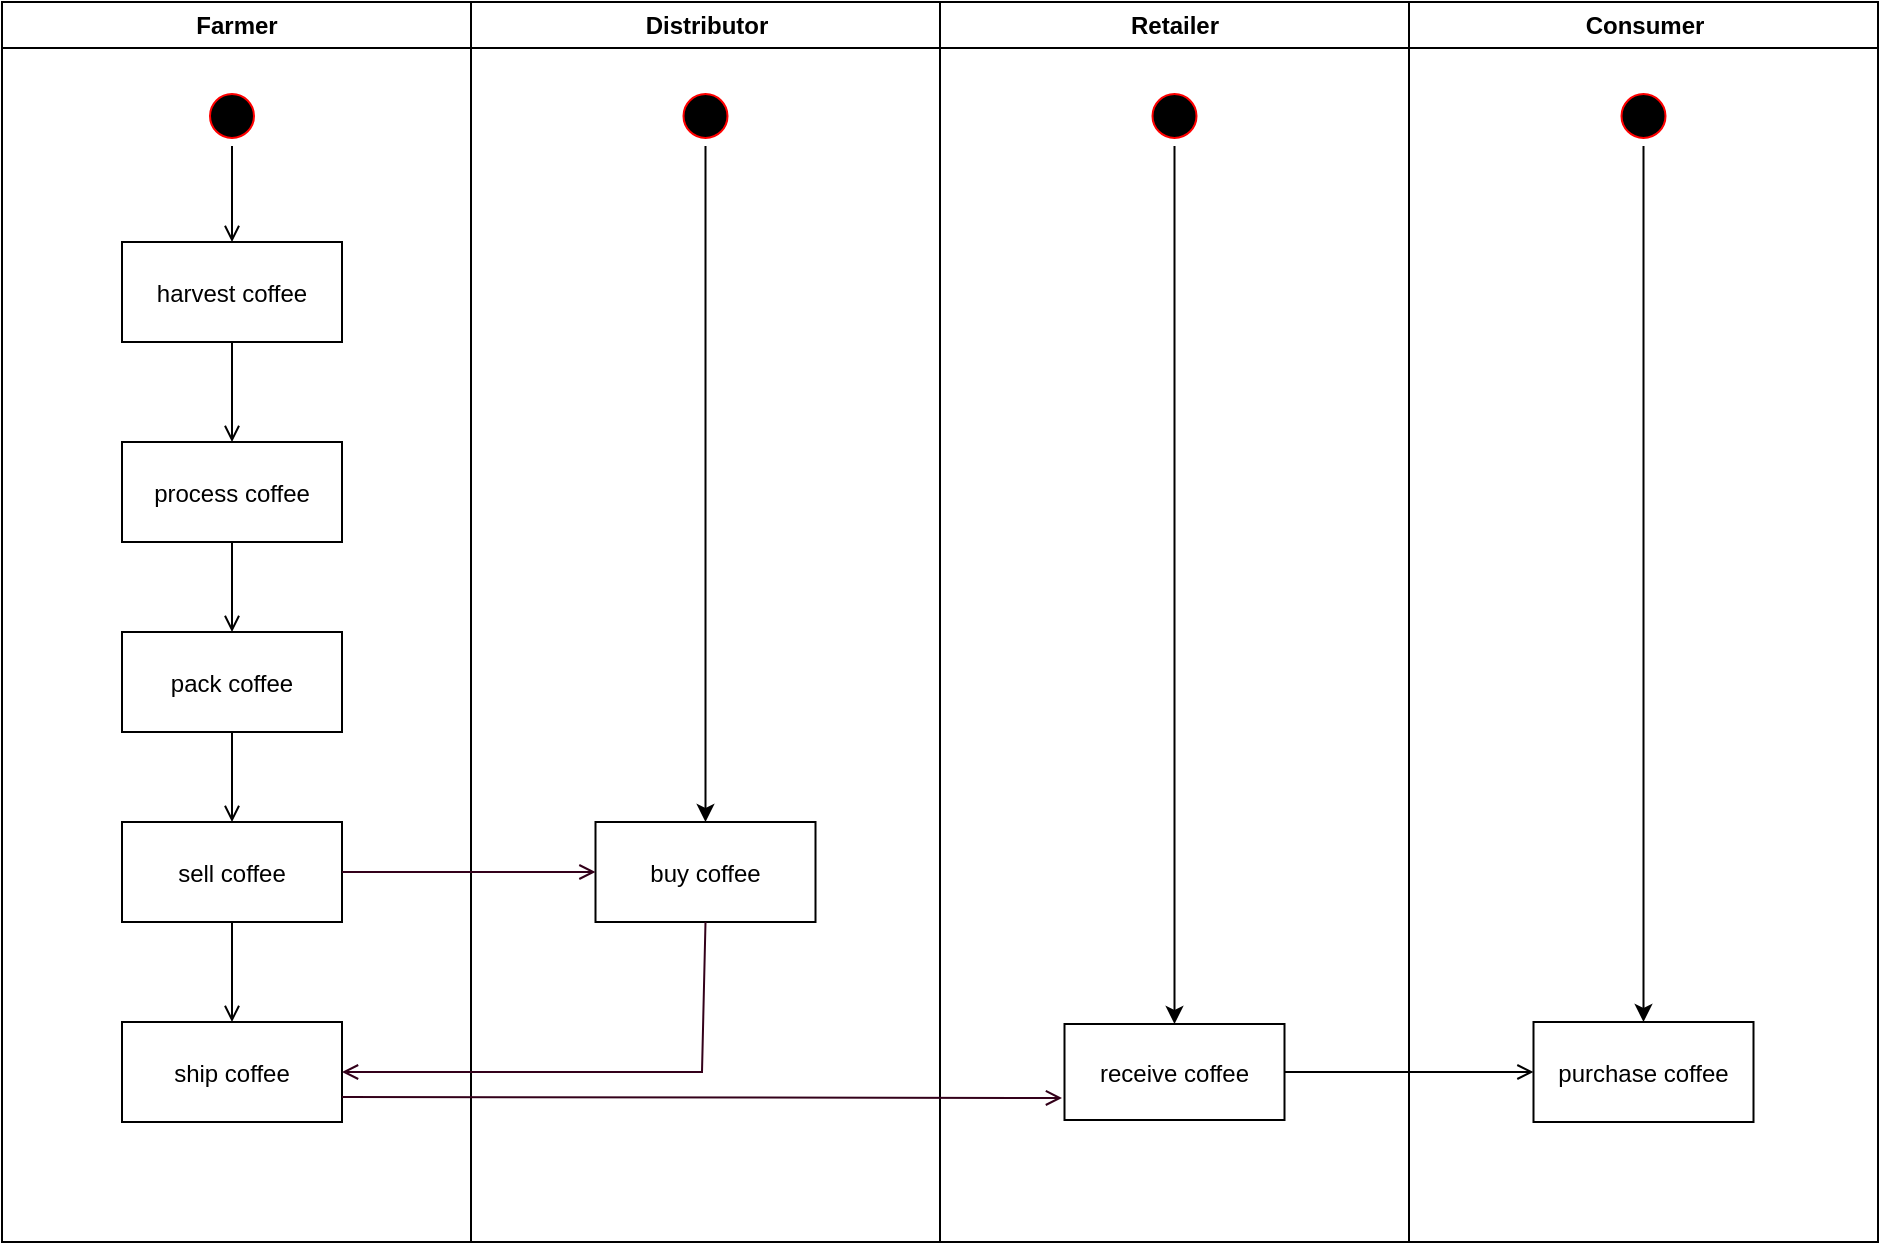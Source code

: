 <mxfile version="16.4.5" type="github">
  <diagram name="Page-1" id="e7e014a7-5840-1c2e-5031-d8a46d1fe8dd">
    <mxGraphModel dx="675" dy="801" grid="1" gridSize="10" guides="1" tooltips="1" connect="1" arrows="1" fold="1" page="1" pageScale="1" pageWidth="1169" pageHeight="826" background="none" math="0" shadow="0">
      <root>
        <mxCell id="0" />
        <mxCell id="1" parent="0" />
        <mxCell id="nfEgRH1cU1zT8-NQTQC5-62" value="Farmer" style="swimlane;whiteSpace=wrap" parent="1" vertex="1">
          <mxGeometry x="40" y="40" width="234.5" height="620" as="geometry" />
        </mxCell>
        <mxCell id="nfEgRH1cU1zT8-NQTQC5-64" value="" style="ellipse;shape=startState;fillColor=#000000;strokeColor=#ff0000;" parent="nfEgRH1cU1zT8-NQTQC5-62" vertex="1">
          <mxGeometry x="100" y="42" width="30" height="30" as="geometry" />
        </mxCell>
        <mxCell id="nfEgRH1cU1zT8-NQTQC5-67" value="harvest coffee" style="" parent="nfEgRH1cU1zT8-NQTQC5-62" vertex="1">
          <mxGeometry x="60" y="120" width="110" height="50" as="geometry" />
        </mxCell>
        <mxCell id="nfEgRH1cU1zT8-NQTQC5-68" value="" style="endArrow=open;strokeColor=#000000;endFill=1;rounded=0;" parent="nfEgRH1cU1zT8-NQTQC5-62" source="nfEgRH1cU1zT8-NQTQC5-64" target="nfEgRH1cU1zT8-NQTQC5-67" edge="1">
          <mxGeometry relative="1" as="geometry">
            <mxPoint x="117.25" y="162" as="sourcePoint" />
          </mxGeometry>
        </mxCell>
        <mxCell id="nfEgRH1cU1zT8-NQTQC5-69" value="process coffee" style="" parent="nfEgRH1cU1zT8-NQTQC5-62" vertex="1">
          <mxGeometry x="60" y="220" width="110" height="50" as="geometry" />
        </mxCell>
        <mxCell id="nfEgRH1cU1zT8-NQTQC5-70" value="" style="endArrow=open;strokeColor=#000000;endFill=1;rounded=0" parent="nfEgRH1cU1zT8-NQTQC5-62" source="nfEgRH1cU1zT8-NQTQC5-67" target="nfEgRH1cU1zT8-NQTQC5-69" edge="1">
          <mxGeometry relative="1" as="geometry" />
        </mxCell>
        <mxCell id="nfEgRH1cU1zT8-NQTQC5-98" value="pack coffee" style="" parent="nfEgRH1cU1zT8-NQTQC5-62" vertex="1">
          <mxGeometry x="60" y="315" width="110" height="50" as="geometry" />
        </mxCell>
        <mxCell id="nfEgRH1cU1zT8-NQTQC5-99" value="" style="endArrow=open;strokeColor=#000000;endFill=1;rounded=0;exitX=0.5;exitY=1;exitDx=0;exitDy=0;" parent="nfEgRH1cU1zT8-NQTQC5-62" source="nfEgRH1cU1zT8-NQTQC5-69" target="nfEgRH1cU1zT8-NQTQC5-98" edge="1">
          <mxGeometry relative="1" as="geometry">
            <mxPoint x="117.25" y="377" as="sourcePoint" />
          </mxGeometry>
        </mxCell>
        <mxCell id="nfEgRH1cU1zT8-NQTQC5-100" value="sell coffee" style="" parent="nfEgRH1cU1zT8-NQTQC5-62" vertex="1">
          <mxGeometry x="60" y="410" width="110" height="50" as="geometry" />
        </mxCell>
        <mxCell id="nfEgRH1cU1zT8-NQTQC5-101" value="" style="endArrow=open;strokeColor=#000000;endFill=1;rounded=0" parent="nfEgRH1cU1zT8-NQTQC5-62" target="nfEgRH1cU1zT8-NQTQC5-100" edge="1" source="nfEgRH1cU1zT8-NQTQC5-98">
          <mxGeometry relative="1" as="geometry">
            <mxPoint x="115" y="390" as="sourcePoint" />
          </mxGeometry>
        </mxCell>
        <mxCell id="nfEgRH1cU1zT8-NQTQC5-111" value="ship coffee" style="" parent="nfEgRH1cU1zT8-NQTQC5-62" vertex="1">
          <mxGeometry x="60" y="510" width="110" height="50" as="geometry" />
        </mxCell>
        <mxCell id="nfEgRH1cU1zT8-NQTQC5-112" value="" style="endArrow=open;strokeColor=#000000;endFill=1;rounded=0;exitX=0.5;exitY=1;exitDx=0;exitDy=0;" parent="nfEgRH1cU1zT8-NQTQC5-62" target="nfEgRH1cU1zT8-NQTQC5-111" edge="1" source="nfEgRH1cU1zT8-NQTQC5-100">
          <mxGeometry relative="1" as="geometry">
            <mxPoint x="115" y="495" as="sourcePoint" />
          </mxGeometry>
        </mxCell>
        <mxCell id="nfEgRH1cU1zT8-NQTQC5-71" value="Distributor" style="swimlane;whiteSpace=wrap" parent="1" vertex="1">
          <mxGeometry x="274.5" y="40" width="234.5" height="620" as="geometry" />
        </mxCell>
        <mxCell id="rxRtyB8IMf35jhVnHvDT-1" style="edgeStyle=orthogonalEdgeStyle;rounded=0;orthogonalLoop=1;jettySize=auto;html=1;exitX=0.5;exitY=1;exitDx=0;exitDy=0;entryX=0.5;entryY=0;entryDx=0;entryDy=0;" edge="1" parent="nfEgRH1cU1zT8-NQTQC5-71" source="nfEgRH1cU1zT8-NQTQC5-73" target="nfEgRH1cU1zT8-NQTQC5-75">
          <mxGeometry relative="1" as="geometry" />
        </mxCell>
        <mxCell id="nfEgRH1cU1zT8-NQTQC5-73" value="" style="ellipse;shape=startState;fillColor=#000000;strokeColor=#ff0000;" parent="nfEgRH1cU1zT8-NQTQC5-71" vertex="1">
          <mxGeometry x="102.25" y="42" width="30" height="30" as="geometry" />
        </mxCell>
        <mxCell id="nfEgRH1cU1zT8-NQTQC5-75" value="buy coffee" style="" parent="nfEgRH1cU1zT8-NQTQC5-71" vertex="1">
          <mxGeometry x="62.25" y="410" width="110" height="50" as="geometry" />
        </mxCell>
        <mxCell id="nfEgRH1cU1zT8-NQTQC5-80" value="Retailer" style="swimlane;whiteSpace=wrap" parent="1" vertex="1">
          <mxGeometry x="509" y="40" width="234.5" height="620" as="geometry" />
        </mxCell>
        <mxCell id="rxRtyB8IMf35jhVnHvDT-2" style="edgeStyle=orthogonalEdgeStyle;rounded=0;orthogonalLoop=1;jettySize=auto;html=1;exitX=0.5;exitY=1;exitDx=0;exitDy=0;entryX=0.5;entryY=0;entryDx=0;entryDy=0;" edge="1" parent="nfEgRH1cU1zT8-NQTQC5-80" source="nfEgRH1cU1zT8-NQTQC5-82" target="nfEgRH1cU1zT8-NQTQC5-84">
          <mxGeometry relative="1" as="geometry" />
        </mxCell>
        <mxCell id="nfEgRH1cU1zT8-NQTQC5-82" value="" style="ellipse;shape=startState;fillColor=#000000;strokeColor=#ff0000;" parent="nfEgRH1cU1zT8-NQTQC5-80" vertex="1">
          <mxGeometry x="102.25" y="42" width="30" height="30" as="geometry" />
        </mxCell>
        <mxCell id="nfEgRH1cU1zT8-NQTQC5-84" value="receive coffee" style="" parent="nfEgRH1cU1zT8-NQTQC5-80" vertex="1">
          <mxGeometry x="62.25" y="511" width="110" height="48" as="geometry" />
        </mxCell>
        <mxCell id="nfEgRH1cU1zT8-NQTQC5-89" value="Consumer" style="swimlane;whiteSpace=wrap" parent="1" vertex="1">
          <mxGeometry x="743.5" y="40" width="234.5" height="620" as="geometry" />
        </mxCell>
        <mxCell id="rxRtyB8IMf35jhVnHvDT-3" style="edgeStyle=orthogonalEdgeStyle;rounded=0;orthogonalLoop=1;jettySize=auto;html=1;exitX=0.5;exitY=1;exitDx=0;exitDy=0;entryX=0.5;entryY=0;entryDx=0;entryDy=0;" edge="1" parent="nfEgRH1cU1zT8-NQTQC5-89" source="nfEgRH1cU1zT8-NQTQC5-91" target="nfEgRH1cU1zT8-NQTQC5-93">
          <mxGeometry relative="1" as="geometry" />
        </mxCell>
        <mxCell id="nfEgRH1cU1zT8-NQTQC5-91" value="" style="ellipse;shape=startState;fillColor=#000000;strokeColor=#ff0000;" parent="nfEgRH1cU1zT8-NQTQC5-89" vertex="1">
          <mxGeometry x="102.25" y="42" width="30" height="30" as="geometry" />
        </mxCell>
        <mxCell id="nfEgRH1cU1zT8-NQTQC5-93" value="purchase coffee" style="" parent="nfEgRH1cU1zT8-NQTQC5-89" vertex="1">
          <mxGeometry x="62.25" y="510" width="110" height="50" as="geometry" />
        </mxCell>
        <mxCell id="nfEgRH1cU1zT8-NQTQC5-114" value="" style="endArrow=open;strokeColor=#33001A;endFill=1;rounded=0;exitX=0.5;exitY=1;exitDx=0;exitDy=0;entryX=1;entryY=0.5;entryDx=0;entryDy=0;" parent="1" source="nfEgRH1cU1zT8-NQTQC5-75" target="nfEgRH1cU1zT8-NQTQC5-111" edge="1">
          <mxGeometry relative="1" as="geometry">
            <mxPoint x="165" y="440" as="sourcePoint" />
            <mxPoint x="165" y="495" as="targetPoint" />
            <Array as="points">
              <mxPoint x="390" y="575" />
            </Array>
          </mxGeometry>
        </mxCell>
        <mxCell id="nfEgRH1cU1zT8-NQTQC5-109" value="" style="endArrow=open;strokeColor=#33001A;endFill=1;rounded=0;exitX=1;exitY=0.75;exitDx=0;exitDy=0;" parent="1" source="nfEgRH1cU1zT8-NQTQC5-111" edge="1">
          <mxGeometry relative="1" as="geometry">
            <mxPoint x="444.5" y="633" as="sourcePoint" />
            <mxPoint x="570" y="588" as="targetPoint" />
          </mxGeometry>
        </mxCell>
        <mxCell id="nfEgRH1cU1zT8-NQTQC5-108" value="" style="endArrow=open;strokeColor=#33001A;endFill=1;rounded=0;entryX=0;entryY=0.5;entryDx=0;entryDy=0;" parent="1" source="nfEgRH1cU1zT8-NQTQC5-100" target="nfEgRH1cU1zT8-NQTQC5-75" edge="1">
          <mxGeometry relative="1" as="geometry">
            <mxPoint x="210" y="508" as="sourcePoint" />
            <mxPoint x="210" y="563" as="targetPoint" />
          </mxGeometry>
        </mxCell>
        <mxCell id="nfEgRH1cU1zT8-NQTQC5-116" value="" style="endArrow=open;strokeColor=#000000;endFill=1;rounded=0;" parent="1" source="nfEgRH1cU1zT8-NQTQC5-84" target="nfEgRH1cU1zT8-NQTQC5-93" edge="1">
          <mxGeometry relative="1" as="geometry">
            <mxPoint x="679" y="627.697" as="sourcePoint" />
            <mxPoint x="803.5" y="626.31" as="targetPoint" />
          </mxGeometry>
        </mxCell>
      </root>
    </mxGraphModel>
  </diagram>
</mxfile>
